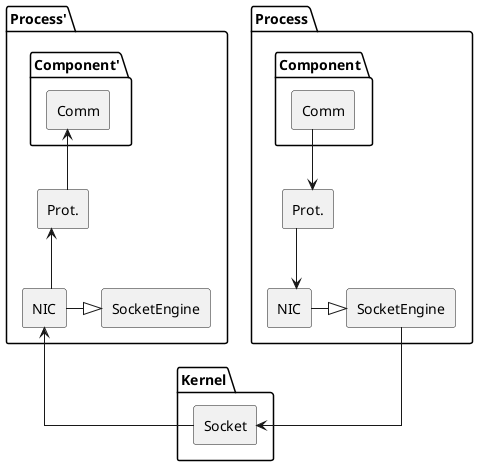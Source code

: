 @startuml 02-process_thread_diagram

' Style definitions
skinparam componentStyle rectangle
skinparam backgroundColor white
skinparam linetype ortho

' Process Components
package "Process" {
  package "Component" {
    component [Comm] as comm1
  }
  component [Prot.] as prot1
  component [NIC] as nic1
  component [SocketEngine] as SocketEngine1
  
  comm1 --> prot1
  prot1 --> nic1
  nic1 -|> SocketEngine1
}

' Second Process with Threads
package "Process'" {
  package "Component'" {
    component [Comm] as comm2
  }
    component [Prot.] as prot2
    component [NIC] as nic2
    component [SocketEngine] as SocketEngine2
    
  nic2 -|> SocketEngine2
  prot2 <-- nic2 
  comm2 <-- prot2 
}

' Kernel architecture section
package "Kernel" {
  component [Socket] as socket
  
  SocketEngine1 --> socket
  nic2 <-- socket
}

@enduml 